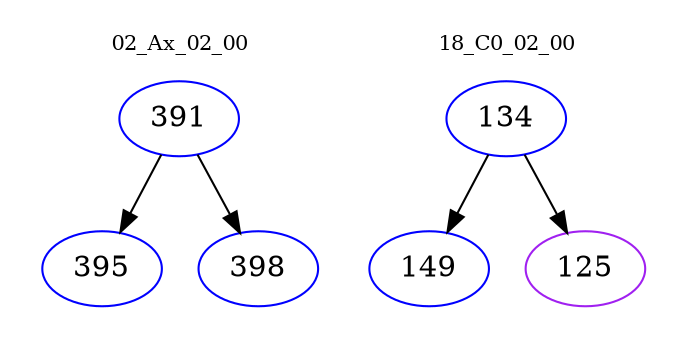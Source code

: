 digraph{
subgraph cluster_0 {
color = white
label = "02_Ax_02_00";
fontsize=10;
T0_391 [label="391", color="blue"]
T0_391 -> T0_395 [color="black"]
T0_395 [label="395", color="blue"]
T0_391 -> T0_398 [color="black"]
T0_398 [label="398", color="blue"]
}
subgraph cluster_1 {
color = white
label = "18_C0_02_00";
fontsize=10;
T1_134 [label="134", color="blue"]
T1_134 -> T1_149 [color="black"]
T1_149 [label="149", color="blue"]
T1_134 -> T1_125 [color="black"]
T1_125 [label="125", color="purple"]
}
}
